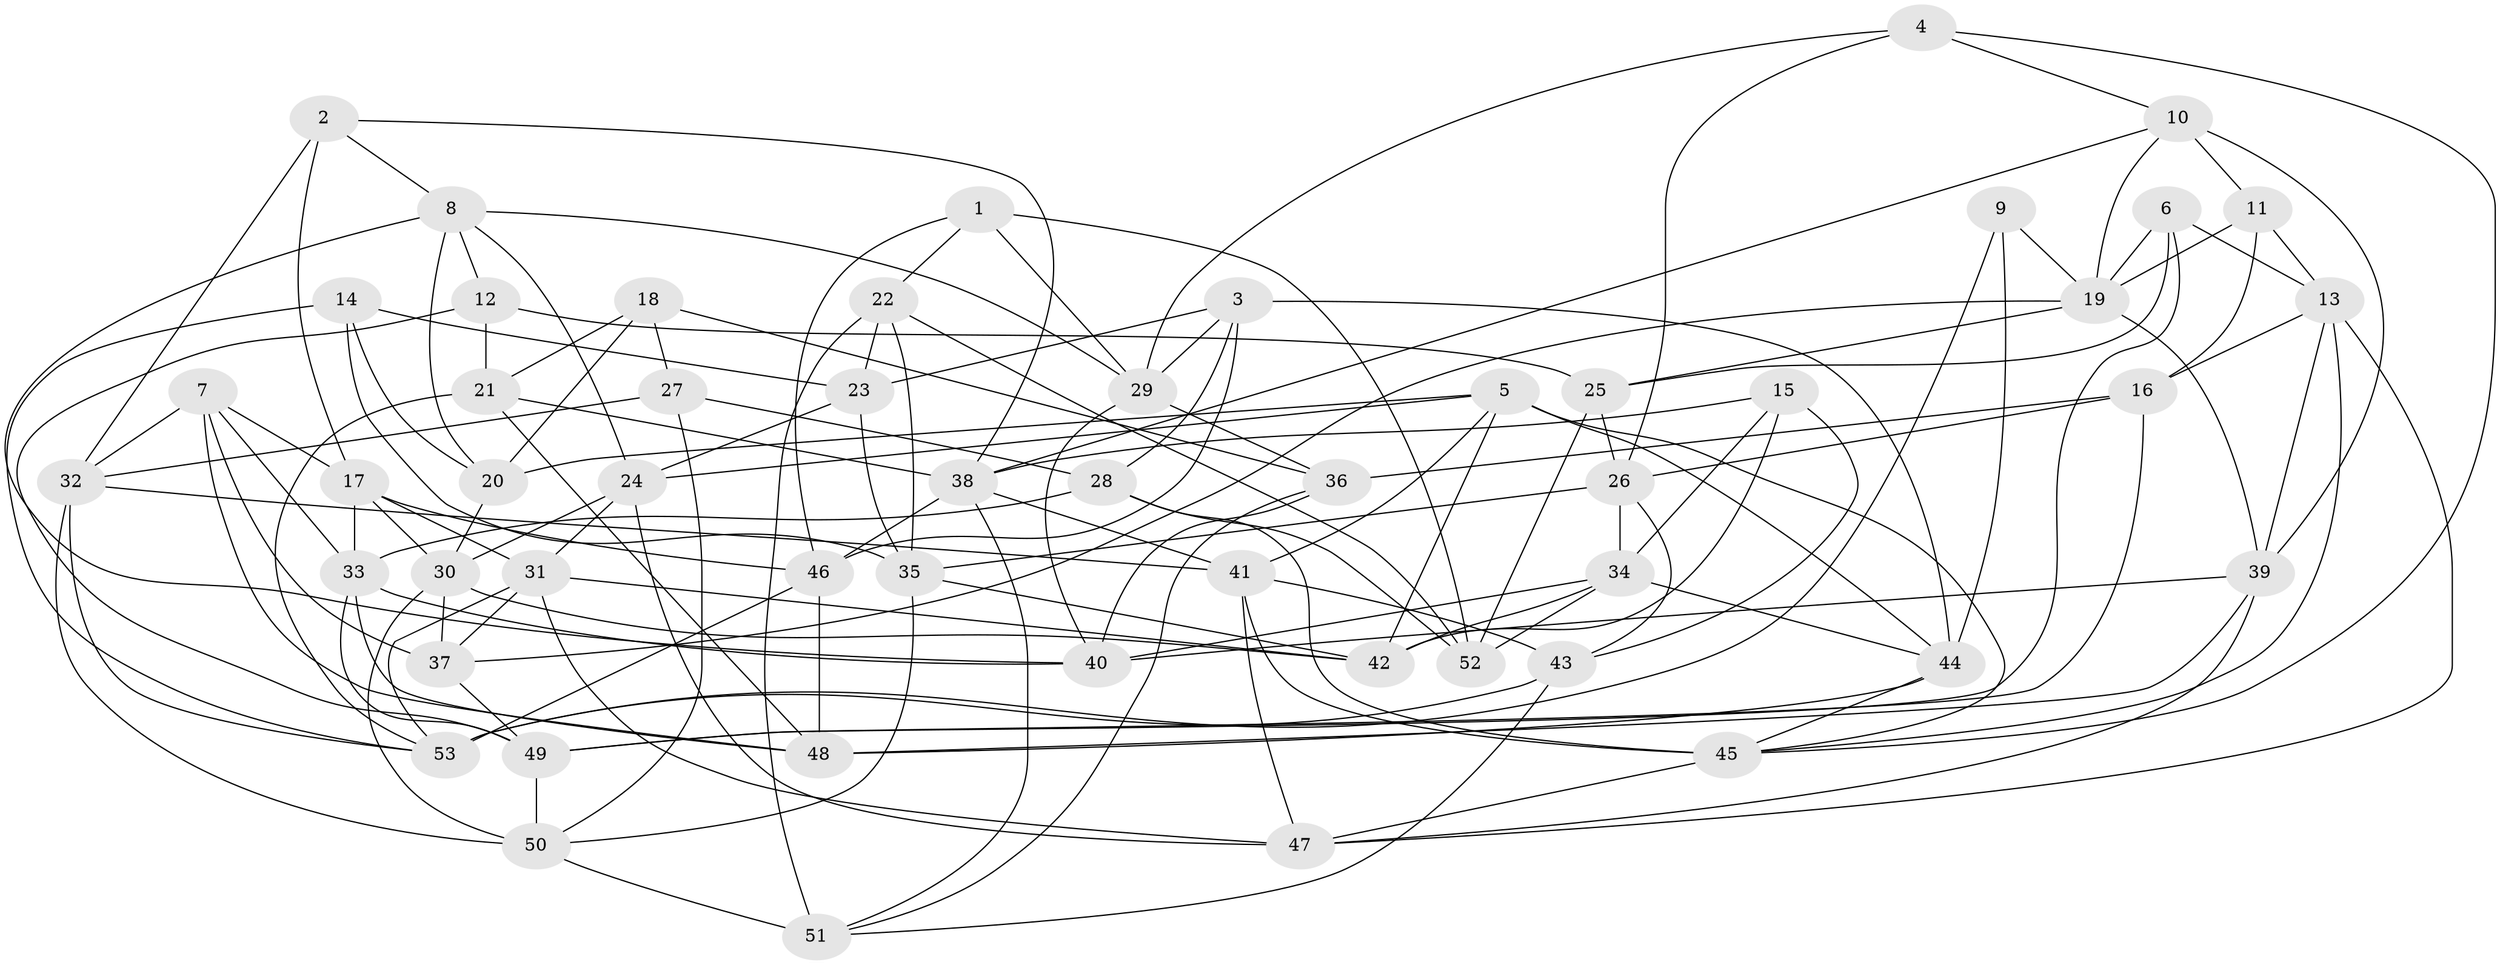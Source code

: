 // original degree distribution, {4: 1.0}
// Generated by graph-tools (version 1.1) at 2025/03/03/09/25 03:03:06]
// undirected, 53 vertices, 142 edges
graph export_dot {
graph [start="1"]
  node [color=gray90,style=filled];
  1;
  2;
  3;
  4;
  5;
  6;
  7;
  8;
  9;
  10;
  11;
  12;
  13;
  14;
  15;
  16;
  17;
  18;
  19;
  20;
  21;
  22;
  23;
  24;
  25;
  26;
  27;
  28;
  29;
  30;
  31;
  32;
  33;
  34;
  35;
  36;
  37;
  38;
  39;
  40;
  41;
  42;
  43;
  44;
  45;
  46;
  47;
  48;
  49;
  50;
  51;
  52;
  53;
  1 -- 22 [weight=1.0];
  1 -- 29 [weight=1.0];
  1 -- 46 [weight=1.0];
  1 -- 52 [weight=1.0];
  2 -- 8 [weight=1.0];
  2 -- 17 [weight=1.0];
  2 -- 32 [weight=1.0];
  2 -- 38 [weight=1.0];
  3 -- 23 [weight=2.0];
  3 -- 28 [weight=1.0];
  3 -- 29 [weight=1.0];
  3 -- 44 [weight=1.0];
  3 -- 46 [weight=1.0];
  4 -- 10 [weight=1.0];
  4 -- 26 [weight=1.0];
  4 -- 29 [weight=1.0];
  4 -- 45 [weight=1.0];
  5 -- 20 [weight=1.0];
  5 -- 24 [weight=1.0];
  5 -- 41 [weight=1.0];
  5 -- 42 [weight=1.0];
  5 -- 44 [weight=1.0];
  5 -- 45 [weight=1.0];
  6 -- 13 [weight=1.0];
  6 -- 19 [weight=1.0];
  6 -- 25 [weight=1.0];
  6 -- 49 [weight=1.0];
  7 -- 17 [weight=1.0];
  7 -- 32 [weight=1.0];
  7 -- 33 [weight=1.0];
  7 -- 37 [weight=2.0];
  7 -- 48 [weight=1.0];
  8 -- 12 [weight=1.0];
  8 -- 20 [weight=1.0];
  8 -- 24 [weight=1.0];
  8 -- 29 [weight=1.0];
  8 -- 40 [weight=1.0];
  9 -- 19 [weight=2.0];
  9 -- 44 [weight=1.0];
  9 -- 53 [weight=3.0];
  10 -- 11 [weight=2.0];
  10 -- 19 [weight=1.0];
  10 -- 38 [weight=1.0];
  10 -- 39 [weight=1.0];
  11 -- 13 [weight=1.0];
  11 -- 16 [weight=2.0];
  11 -- 19 [weight=1.0];
  12 -- 21 [weight=1.0];
  12 -- 25 [weight=1.0];
  12 -- 49 [weight=1.0];
  13 -- 16 [weight=1.0];
  13 -- 39 [weight=1.0];
  13 -- 45 [weight=1.0];
  13 -- 47 [weight=1.0];
  14 -- 20 [weight=1.0];
  14 -- 23 [weight=1.0];
  14 -- 35 [weight=1.0];
  14 -- 53 [weight=1.0];
  15 -- 34 [weight=1.0];
  15 -- 38 [weight=1.0];
  15 -- 42 [weight=1.0];
  15 -- 43 [weight=1.0];
  16 -- 26 [weight=1.0];
  16 -- 36 [weight=1.0];
  16 -- 49 [weight=1.0];
  17 -- 30 [weight=1.0];
  17 -- 31 [weight=1.0];
  17 -- 33 [weight=1.0];
  17 -- 46 [weight=1.0];
  18 -- 20 [weight=2.0];
  18 -- 21 [weight=1.0];
  18 -- 27 [weight=1.0];
  18 -- 36 [weight=2.0];
  19 -- 25 [weight=1.0];
  19 -- 37 [weight=1.0];
  19 -- 39 [weight=1.0];
  20 -- 30 [weight=1.0];
  21 -- 38 [weight=2.0];
  21 -- 48 [weight=1.0];
  21 -- 53 [weight=1.0];
  22 -- 23 [weight=1.0];
  22 -- 35 [weight=1.0];
  22 -- 51 [weight=2.0];
  22 -- 52 [weight=1.0];
  23 -- 24 [weight=1.0];
  23 -- 35 [weight=1.0];
  24 -- 30 [weight=1.0];
  24 -- 31 [weight=1.0];
  24 -- 47 [weight=1.0];
  25 -- 26 [weight=1.0];
  25 -- 52 [weight=2.0];
  26 -- 34 [weight=1.0];
  26 -- 35 [weight=1.0];
  26 -- 43 [weight=1.0];
  27 -- 28 [weight=1.0];
  27 -- 32 [weight=1.0];
  27 -- 50 [weight=1.0];
  28 -- 33 [weight=1.0];
  28 -- 45 [weight=2.0];
  28 -- 52 [weight=1.0];
  29 -- 36 [weight=1.0];
  29 -- 40 [weight=1.0];
  30 -- 37 [weight=1.0];
  30 -- 42 [weight=1.0];
  30 -- 50 [weight=1.0];
  31 -- 37 [weight=1.0];
  31 -- 42 [weight=1.0];
  31 -- 47 [weight=1.0];
  31 -- 53 [weight=1.0];
  32 -- 41 [weight=1.0];
  32 -- 50 [weight=1.0];
  32 -- 53 [weight=1.0];
  33 -- 40 [weight=1.0];
  33 -- 48 [weight=1.0];
  33 -- 49 [weight=1.0];
  34 -- 40 [weight=1.0];
  34 -- 42 [weight=1.0];
  34 -- 44 [weight=1.0];
  34 -- 52 [weight=1.0];
  35 -- 42 [weight=1.0];
  35 -- 50 [weight=1.0];
  36 -- 40 [weight=1.0];
  36 -- 51 [weight=1.0];
  37 -- 49 [weight=1.0];
  38 -- 41 [weight=1.0];
  38 -- 46 [weight=1.0];
  38 -- 51 [weight=1.0];
  39 -- 40 [weight=1.0];
  39 -- 47 [weight=1.0];
  39 -- 48 [weight=1.0];
  41 -- 43 [weight=1.0];
  41 -- 45 [weight=1.0];
  41 -- 47 [weight=1.0];
  43 -- 51 [weight=1.0];
  43 -- 53 [weight=2.0];
  44 -- 45 [weight=1.0];
  44 -- 48 [weight=1.0];
  45 -- 47 [weight=1.0];
  46 -- 48 [weight=1.0];
  46 -- 53 [weight=1.0];
  49 -- 50 [weight=1.0];
  50 -- 51 [weight=1.0];
}
